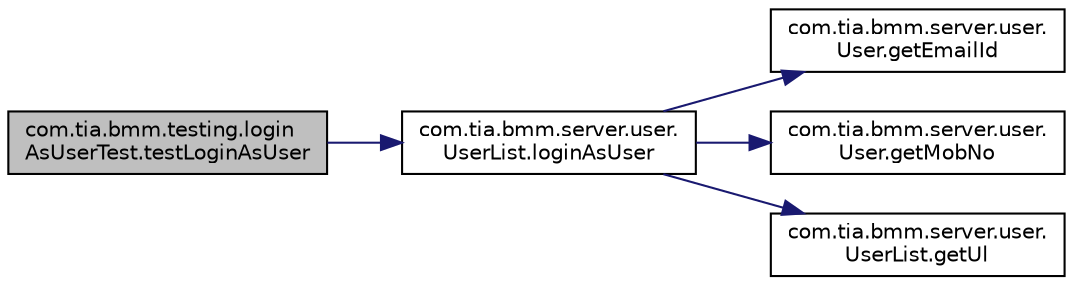 digraph "com.tia.bmm.testing.loginAsUserTest.testLoginAsUser"
{
 // INTERACTIVE_SVG=YES
 // LATEX_PDF_SIZE
  edge [fontname="Helvetica",fontsize="10",labelfontname="Helvetica",labelfontsize="10"];
  node [fontname="Helvetica",fontsize="10",shape=record];
  rankdir="LR";
  Node1 [label="com.tia.bmm.testing.login\lAsUserTest.testLoginAsUser",height=0.2,width=0.4,color="black", fillcolor="grey75", style="filled", fontcolor="black",tooltip=" "];
  Node1 -> Node2 [color="midnightblue",fontsize="10",style="solid"];
  Node2 [label="com.tia.bmm.server.user.\lUserList.loginAsUser",height=0.2,width=0.4,color="black", fillcolor="white", style="filled",URL="$d4/d9e/classcom_1_1tia_1_1bmm_1_1server_1_1user_1_1_user_list.html#aa3ce11f4105aad1d101b9970a10eec13",tooltip=" "];
  Node2 -> Node3 [color="midnightblue",fontsize="10",style="solid"];
  Node3 [label="com.tia.bmm.server.user.\lUser.getEmailId",height=0.2,width=0.4,color="black", fillcolor="white", style="filled",URL="$d9/d2e/classcom_1_1tia_1_1bmm_1_1server_1_1user_1_1_user.html#a6f53cfb900f83910c007a966bdd618b6",tooltip=" "];
  Node2 -> Node4 [color="midnightblue",fontsize="10",style="solid"];
  Node4 [label="com.tia.bmm.server.user.\lUser.getMobNo",height=0.2,width=0.4,color="black", fillcolor="white", style="filled",URL="$d9/d2e/classcom_1_1tia_1_1bmm_1_1server_1_1user_1_1_user.html#afd7b67a7b3a90763e372d4e1b3286345",tooltip=" "];
  Node2 -> Node5 [color="midnightblue",fontsize="10",style="solid"];
  Node5 [label="com.tia.bmm.server.user.\lUserList.getUl",height=0.2,width=0.4,color="black", fillcolor="white", style="filled",URL="$d4/d9e/classcom_1_1tia_1_1bmm_1_1server_1_1user_1_1_user_list.html#a66e9eaef6c276b0a39299d918a92b1c1",tooltip=" "];
}
